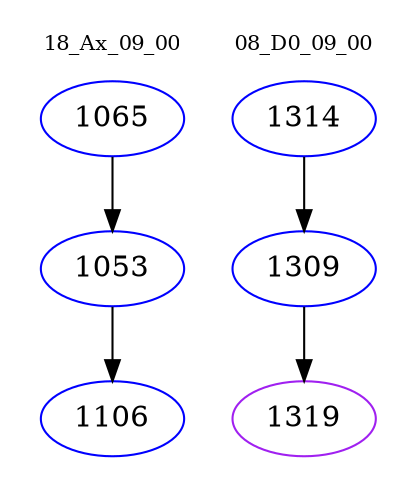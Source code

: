 digraph{
subgraph cluster_0 {
color = white
label = "18_Ax_09_00";
fontsize=10;
T0_1065 [label="1065", color="blue"]
T0_1065 -> T0_1053 [color="black"]
T0_1053 [label="1053", color="blue"]
T0_1053 -> T0_1106 [color="black"]
T0_1106 [label="1106", color="blue"]
}
subgraph cluster_1 {
color = white
label = "08_D0_09_00";
fontsize=10;
T1_1314 [label="1314", color="blue"]
T1_1314 -> T1_1309 [color="black"]
T1_1309 [label="1309", color="blue"]
T1_1309 -> T1_1319 [color="black"]
T1_1319 [label="1319", color="purple"]
}
}
